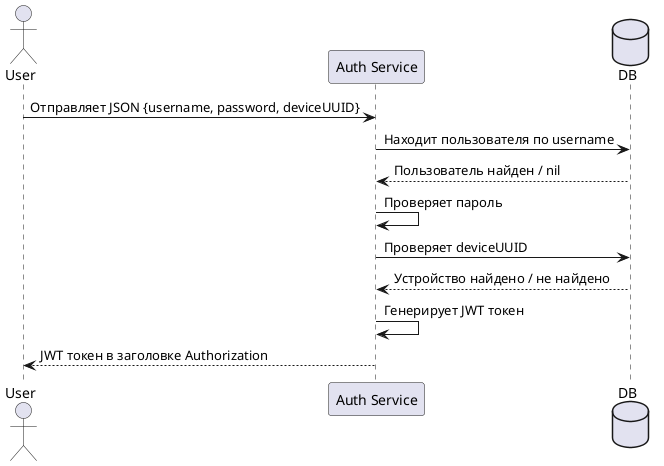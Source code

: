 @startuml
actor User
participant "Auth Service" as Auth
database "DB" as DB

User -> Auth : Отправляет JSON {username, password, deviceUUID}
Auth -> DB : Находит пользователя по username
DB --> Auth : Пользователь найден / nil

Auth -> Auth : Проверяет пароль
Auth -> DB : Проверяет deviceUUID
DB --> Auth : Устройство найдено / не найдено

Auth -> Auth : Генерирует JWT токен
Auth --> User : JWT токен в заголовке Authorization
@enduml
